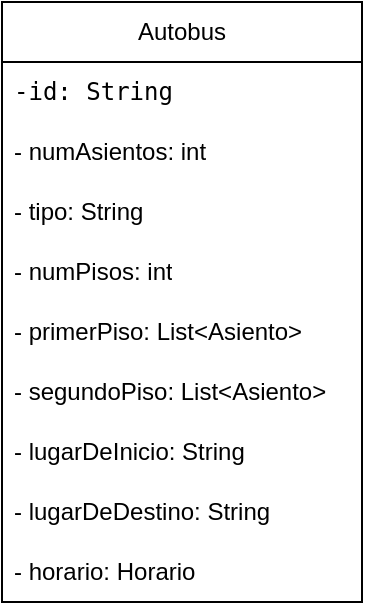 <mxfile version="24.8.0">
  <diagram name="Página-1" id="h3hDnLSFzThfHuixJ3bX">
    <mxGraphModel dx="645" dy="366" grid="1" gridSize="10" guides="1" tooltips="1" connect="1" arrows="1" fold="1" page="1" pageScale="1" pageWidth="827" pageHeight="1169" math="0" shadow="0">
      <root>
        <mxCell id="0" />
        <mxCell id="1" parent="0" />
        <mxCell id="9cdbhtTxLFbu9rHnMhoV-1" value="Autobus" style="swimlane;fontStyle=0;childLayout=stackLayout;horizontal=1;startSize=30;horizontalStack=0;resizeParent=1;resizeParentMax=0;resizeLast=0;collapsible=1;marginBottom=0;whiteSpace=wrap;html=1;" vertex="1" parent="1">
          <mxGeometry x="340" y="190" width="180" height="300" as="geometry">
            <mxRectangle x="340" y="190" width="80" height="30" as="alternateBounds" />
          </mxGeometry>
        </mxCell>
        <mxCell id="9cdbhtTxLFbu9rHnMhoV-2" value="&lt;font face=&quot;monospace&quot;&gt;-id: String&lt;/font&gt;" style="text;strokeColor=none;fillColor=none;align=left;verticalAlign=middle;spacingLeft=4;spacingRight=4;overflow=hidden;points=[[0,0.5],[1,0.5]];portConstraint=eastwest;rotatable=0;whiteSpace=wrap;html=1;" vertex="1" parent="9cdbhtTxLFbu9rHnMhoV-1">
          <mxGeometry y="30" width="180" height="30" as="geometry" />
        </mxCell>
        <mxCell id="9cdbhtTxLFbu9rHnMhoV-3" value="- numAsientos: int" style="text;strokeColor=none;fillColor=none;align=left;verticalAlign=middle;spacingLeft=4;spacingRight=4;overflow=hidden;points=[[0,0.5],[1,0.5]];portConstraint=eastwest;rotatable=0;whiteSpace=wrap;html=1;" vertex="1" parent="9cdbhtTxLFbu9rHnMhoV-1">
          <mxGeometry y="60" width="180" height="30" as="geometry" />
        </mxCell>
        <mxCell id="9cdbhtTxLFbu9rHnMhoV-9" value="- tipo: String" style="text;strokeColor=none;fillColor=none;align=left;verticalAlign=middle;spacingLeft=4;spacingRight=4;overflow=hidden;points=[[0,0.5],[1,0.5]];portConstraint=eastwest;rotatable=0;whiteSpace=wrap;html=1;" vertex="1" parent="9cdbhtTxLFbu9rHnMhoV-1">
          <mxGeometry y="90" width="180" height="30" as="geometry" />
        </mxCell>
        <mxCell id="9cdbhtTxLFbu9rHnMhoV-10" value="- numPisos: int" style="text;strokeColor=none;fillColor=none;align=left;verticalAlign=middle;spacingLeft=4;spacingRight=4;overflow=hidden;points=[[0,0.5],[1,0.5]];portConstraint=eastwest;rotatable=0;whiteSpace=wrap;html=1;" vertex="1" parent="9cdbhtTxLFbu9rHnMhoV-1">
          <mxGeometry y="120" width="180" height="30" as="geometry" />
        </mxCell>
        <mxCell id="9cdbhtTxLFbu9rHnMhoV-8" value="- primerPiso: List&amp;lt;Asiento&amp;gt;" style="text;strokeColor=none;fillColor=none;align=left;verticalAlign=middle;spacingLeft=4;spacingRight=4;overflow=hidden;points=[[0,0.5],[1,0.5]];portConstraint=eastwest;rotatable=0;whiteSpace=wrap;html=1;" vertex="1" parent="9cdbhtTxLFbu9rHnMhoV-1">
          <mxGeometry y="150" width="180" height="30" as="geometry" />
        </mxCell>
        <mxCell id="9cdbhtTxLFbu9rHnMhoV-13" value="- segundoPiso: List&amp;lt;Asiento&amp;gt;" style="text;strokeColor=none;fillColor=none;align=left;verticalAlign=middle;spacingLeft=4;spacingRight=4;overflow=hidden;points=[[0,0.5],[1,0.5]];portConstraint=eastwest;rotatable=0;whiteSpace=wrap;html=1;" vertex="1" parent="9cdbhtTxLFbu9rHnMhoV-1">
          <mxGeometry y="180" width="180" height="30" as="geometry" />
        </mxCell>
        <mxCell id="9cdbhtTxLFbu9rHnMhoV-12" value="&lt;div&gt;&lt;span style=&quot;background-color: initial;&quot;&gt;- lugarDeInicio: String&lt;/span&gt;&lt;br&gt;&lt;/div&gt;" style="text;strokeColor=none;fillColor=none;align=left;verticalAlign=middle;spacingLeft=4;spacingRight=4;overflow=hidden;points=[[0,0.5],[1,0.5]];portConstraint=eastwest;rotatable=0;whiteSpace=wrap;html=1;" vertex="1" parent="9cdbhtTxLFbu9rHnMhoV-1">
          <mxGeometry y="210" width="180" height="30" as="geometry" />
        </mxCell>
        <mxCell id="9cdbhtTxLFbu9rHnMhoV-11" value="&lt;div&gt;- lugarDeDestino: String&lt;/div&gt;" style="text;strokeColor=none;fillColor=none;align=left;verticalAlign=middle;spacingLeft=4;spacingRight=4;overflow=hidden;points=[[0,0.5],[1,0.5]];portConstraint=eastwest;rotatable=0;whiteSpace=wrap;html=1;" vertex="1" parent="9cdbhtTxLFbu9rHnMhoV-1">
          <mxGeometry y="240" width="180" height="30" as="geometry" />
        </mxCell>
        <mxCell id="9cdbhtTxLFbu9rHnMhoV-15" value="&lt;div&gt;&lt;span style=&quot;background-color: initial;&quot;&gt;- horario: Horario&lt;/span&gt;&lt;br&gt;&lt;/div&gt;" style="text;strokeColor=none;fillColor=none;align=left;verticalAlign=middle;spacingLeft=4;spacingRight=4;overflow=hidden;points=[[0,0.5],[1,0.5]];portConstraint=eastwest;rotatable=0;whiteSpace=wrap;html=1;" vertex="1" parent="9cdbhtTxLFbu9rHnMhoV-1">
          <mxGeometry y="270" width="180" height="30" as="geometry" />
        </mxCell>
      </root>
    </mxGraphModel>
  </diagram>
</mxfile>
